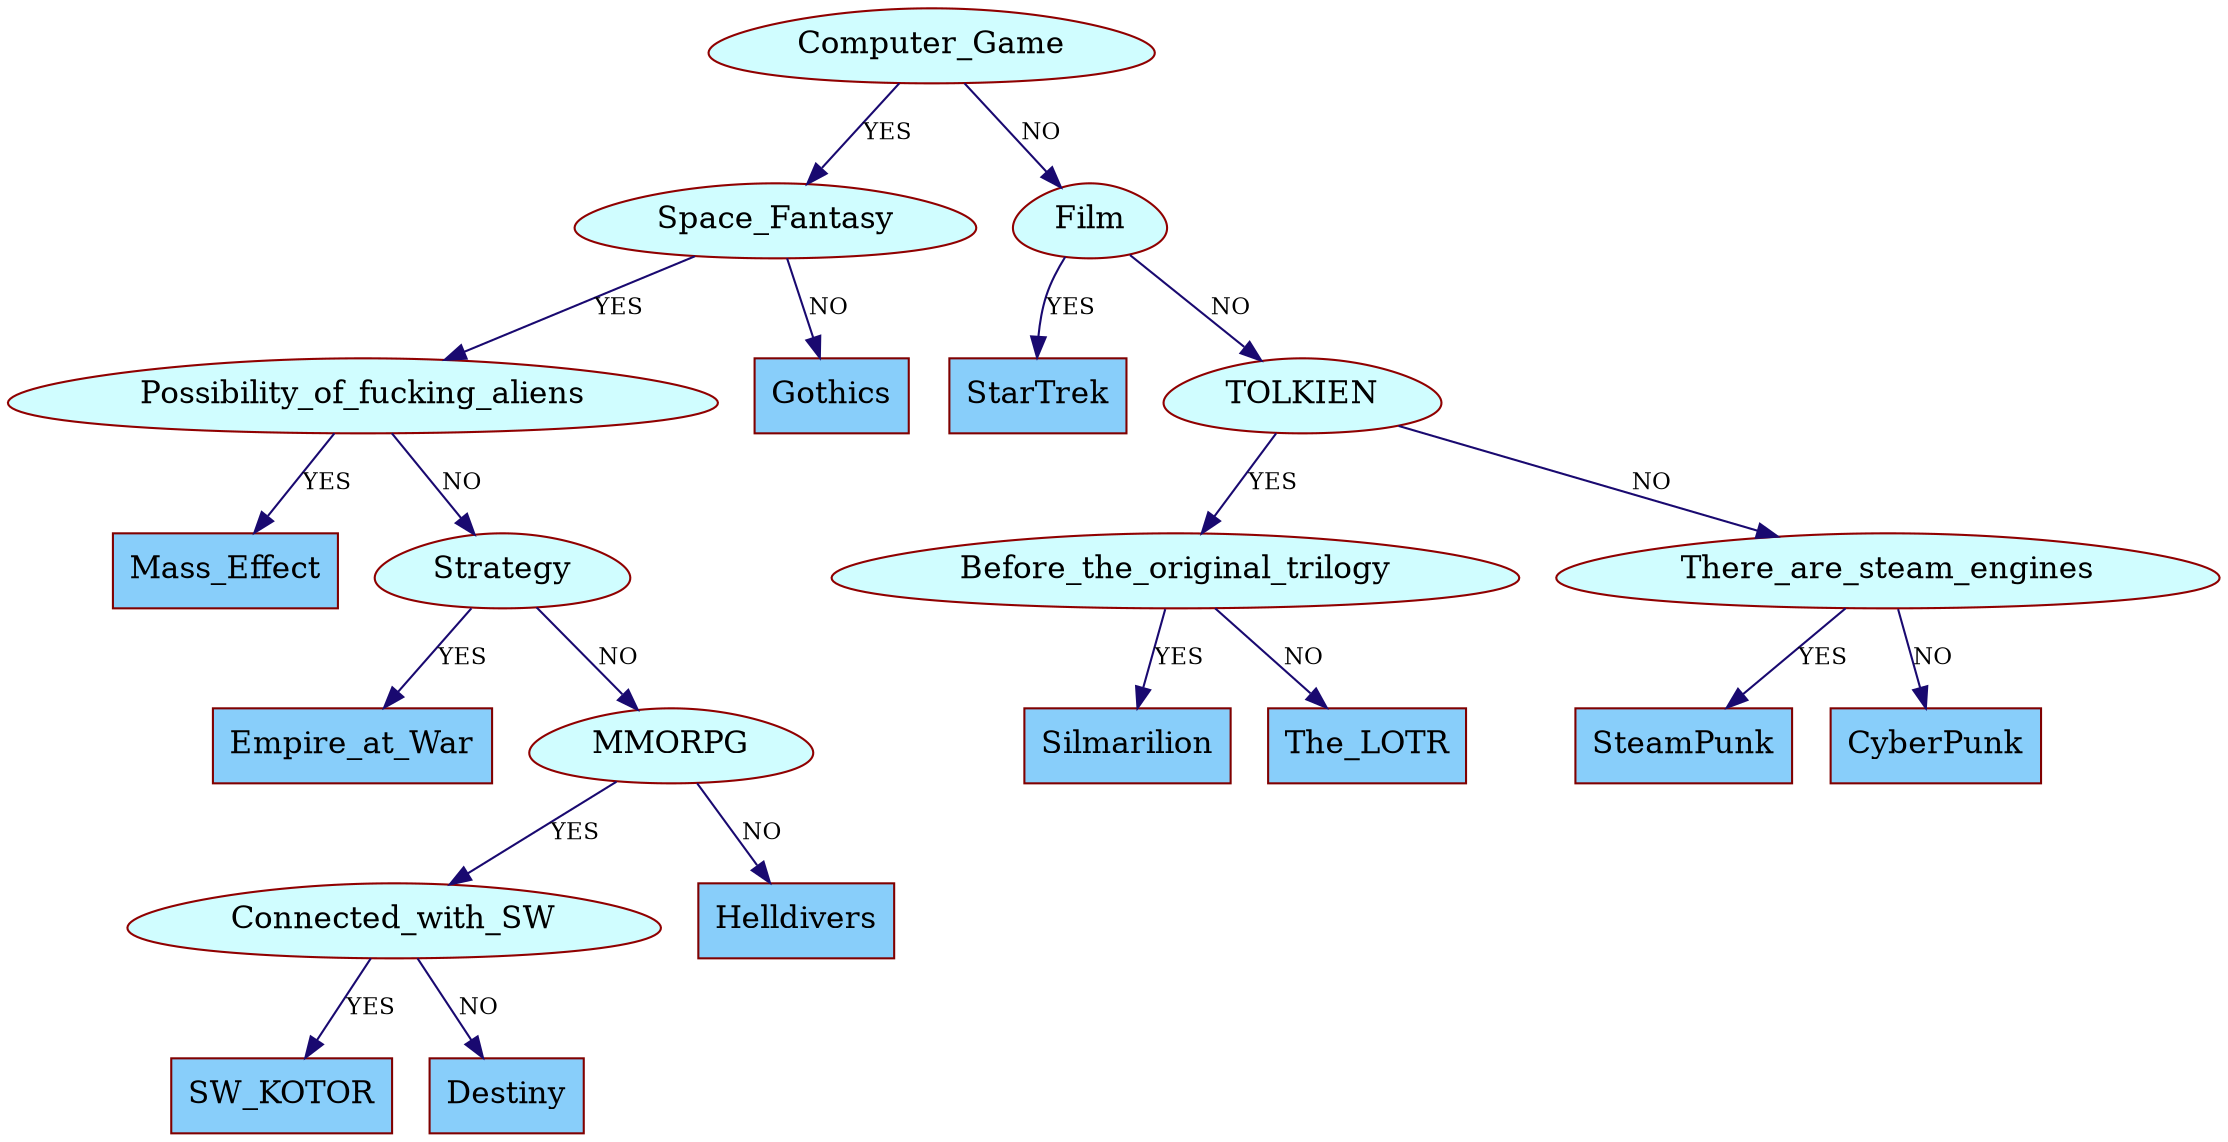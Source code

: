 digraph {
	node[shape = "cube", color = "#800000", fontsize = 15, style = "filled", fillcolor = "#88CEFA"];
	edge[color = "#190970", fontsize = 11];

		"Computer_Game"[shape = "ellipse", color="#900000", style="filled", fillcolor = "#D0FDFF"];
		"Computer_Game"->"Space_Fantasy"[label = "YES"];

		"Space_Fantasy"[shape = "ellipse", color="#900000", style="filled", fillcolor = "#D0FDFF"];
		"Space_Fantasy"->"Possibility_of_fucking_aliens"[label = "YES"];

		"Possibility_of_fucking_aliens"[shape = "ellipse", color="#900000", style="filled", fillcolor = "#D0FDFF"];
		"Possibility_of_fucking_aliens"->"Mass_Effect"[label = "YES"];

		"Possibility_of_fucking_aliens"[shape = "egg", color="#900000", style="filled", fillcolor = "#D0FDFF"];
		"Possibility_of_fucking_aliens"->"Strategy"[label = "NO"];

		"Strategy"[shape = "ellipse", color="#900000", style="filled", fillcolor = "#D0FDFF"];
		"Strategy"->"Empire_at_War"[label = "YES"];

		"Strategy"[shape = "egg", color="#900000", style="filled", fillcolor = "#D0FDFF"];
		"Strategy"->"MMORPG"[label = "NO"];

		"MMORPG"[shape = "ellipse", color="#900000", style="filled", fillcolor = "#D0FDFF"];
		"MMORPG"->"Connected_with_SW"[label = "YES"];

		"Connected_with_SW"[shape = "ellipse", color="#900000", style="filled", fillcolor = "#D0FDFF"];
		"Connected_with_SW"->"SW_KOTOR"[label = "YES"];

		"Connected_with_SW"[shape = "egg", color="#900000", style="filled", fillcolor = "#D0FDFF"];
		"Connected_with_SW"->"Destiny"[label = "NO"];

		"MMORPG"[shape = "egg", color="#900000", style="filled", fillcolor = "#D0FDFF"];
		"MMORPG"->"Helldivers"[label = "NO"];

		"Space_Fantasy"[shape = "egg", color="#900000", style="filled", fillcolor = "#D0FDFF"];
		"Space_Fantasy"->"Gothics"[label = "NO"];

		"Computer_Game"[shape = "egg", color="#900000", style="filled", fillcolor = "#D0FDFF"];
		"Computer_Game"->"Film"[label = "NO"];

		"Film"[shape = "ellipse", color="#900000", style="filled", fillcolor = "#D0FDFF"];
		"Film"->"StarTrek"[label = "YES"];

		"Film"[shape = "egg", color="#900000", style="filled", fillcolor = "#D0FDFF"];
		"Film"->"TOLKIEN"[label = "NO"];

		"TOLKIEN"[shape = "ellipse", color="#900000", style="filled", fillcolor = "#D0FDFF"];
		"TOLKIEN"->"Before_the_original_trilogy"[label = "YES"];

		"Before_the_original_trilogy"[shape = "ellipse", color="#900000", style="filled", fillcolor = "#D0FDFF"];
		"Before_the_original_trilogy"->"Silmarilion"[label = "YES"];

		"Before_the_original_trilogy"[shape = "egg", color="#900000", style="filled", fillcolor = "#D0FDFF"];
		"Before_the_original_trilogy"->"The_LOTR"[label = "NO"];

		"TOLKIEN"[shape = "egg", color="#900000", style="filled", fillcolor = "#D0FDFF"];
		"TOLKIEN"->"There_are_steam_engines"[label = "NO"];

		"There_are_steam_engines"[shape = "ellipse", color="#900000", style="filled", fillcolor = "#D0FDFF"];
		"There_are_steam_engines"->"SteamPunk"[label = "YES"];

		"There_are_steam_engines"[shape = "egg", color="#900000", style="filled", fillcolor = "#D0FDFF"];
		"There_are_steam_engines"->"CyberPunk"[label = "NO"];
}